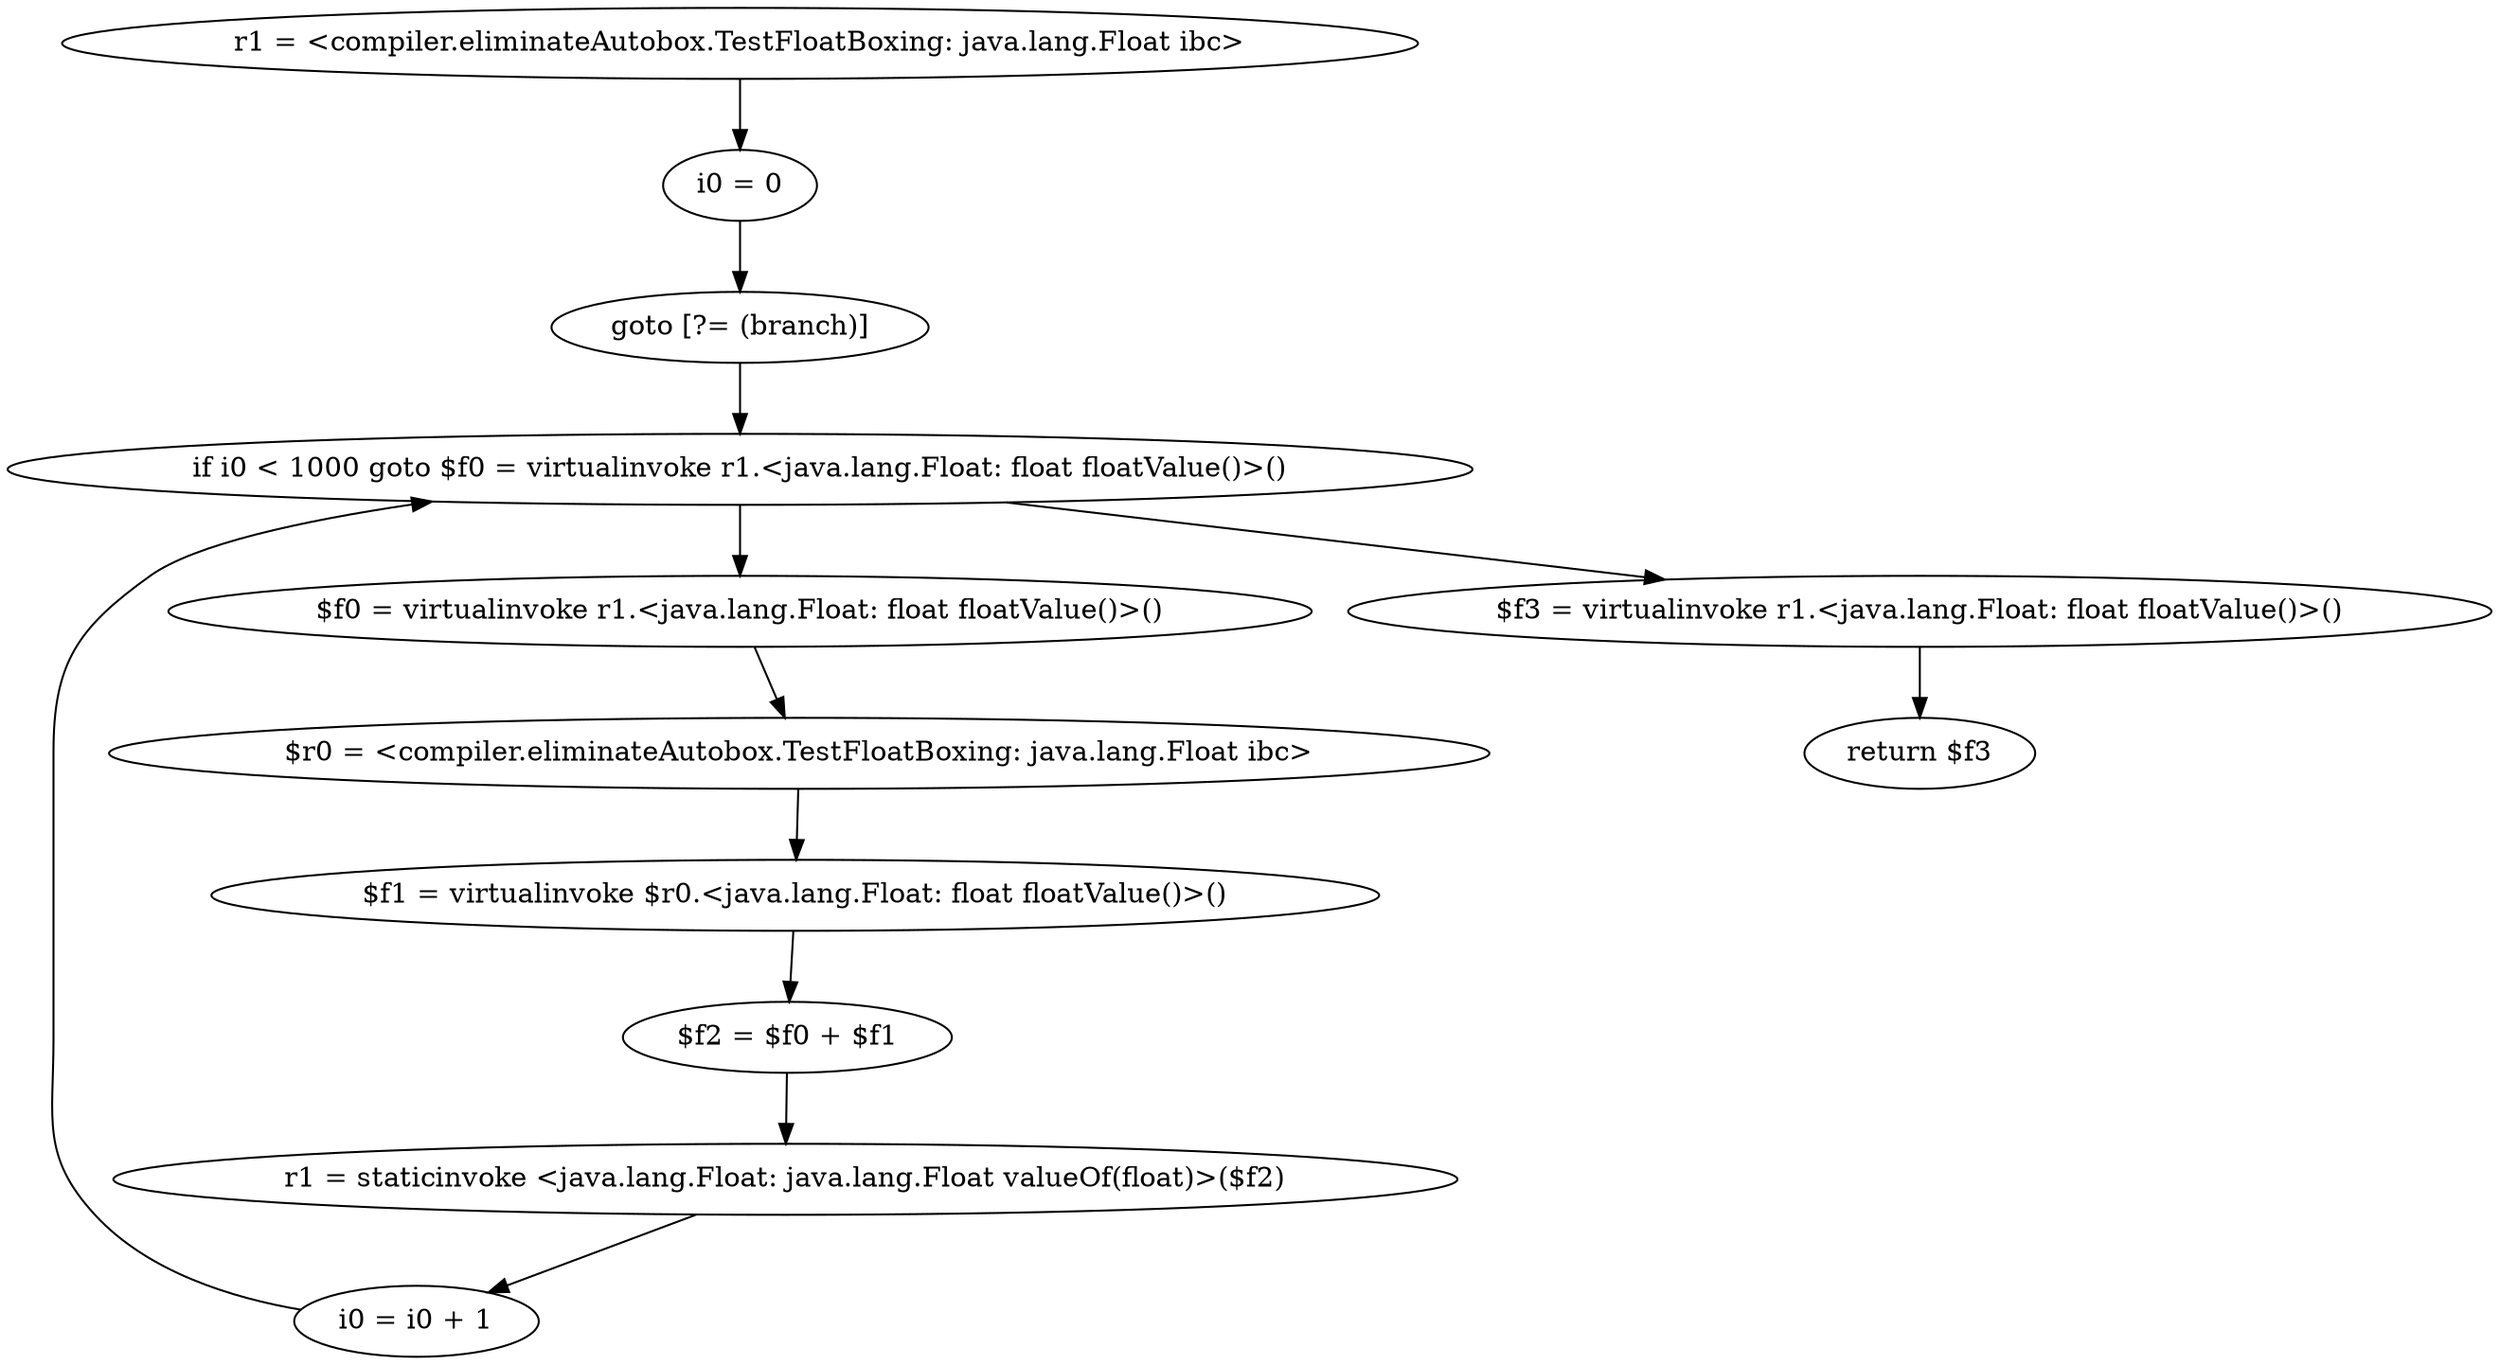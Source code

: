 digraph "unitGraph" {
    "r1 = <compiler.eliminateAutobox.TestFloatBoxing: java.lang.Float ibc>"
    "i0 = 0"
    "goto [?= (branch)]"
    "$f0 = virtualinvoke r1.<java.lang.Float: float floatValue()>()"
    "$r0 = <compiler.eliminateAutobox.TestFloatBoxing: java.lang.Float ibc>"
    "$f1 = virtualinvoke $r0.<java.lang.Float: float floatValue()>()"
    "$f2 = $f0 + $f1"
    "r1 = staticinvoke <java.lang.Float: java.lang.Float valueOf(float)>($f2)"
    "i0 = i0 + 1"
    "if i0 < 1000 goto $f0 = virtualinvoke r1.<java.lang.Float: float floatValue()>()"
    "$f3 = virtualinvoke r1.<java.lang.Float: float floatValue()>()"
    "return $f3"
    "r1 = <compiler.eliminateAutobox.TestFloatBoxing: java.lang.Float ibc>"->"i0 = 0";
    "i0 = 0"->"goto [?= (branch)]";
    "goto [?= (branch)]"->"if i0 < 1000 goto $f0 = virtualinvoke r1.<java.lang.Float: float floatValue()>()";
    "$f0 = virtualinvoke r1.<java.lang.Float: float floatValue()>()"->"$r0 = <compiler.eliminateAutobox.TestFloatBoxing: java.lang.Float ibc>";
    "$r0 = <compiler.eliminateAutobox.TestFloatBoxing: java.lang.Float ibc>"->"$f1 = virtualinvoke $r0.<java.lang.Float: float floatValue()>()";
    "$f1 = virtualinvoke $r0.<java.lang.Float: float floatValue()>()"->"$f2 = $f0 + $f1";
    "$f2 = $f0 + $f1"->"r1 = staticinvoke <java.lang.Float: java.lang.Float valueOf(float)>($f2)";
    "r1 = staticinvoke <java.lang.Float: java.lang.Float valueOf(float)>($f2)"->"i0 = i0 + 1";
    "i0 = i0 + 1"->"if i0 < 1000 goto $f0 = virtualinvoke r1.<java.lang.Float: float floatValue()>()";
    "if i0 < 1000 goto $f0 = virtualinvoke r1.<java.lang.Float: float floatValue()>()"->"$f3 = virtualinvoke r1.<java.lang.Float: float floatValue()>()";
    "if i0 < 1000 goto $f0 = virtualinvoke r1.<java.lang.Float: float floatValue()>()"->"$f0 = virtualinvoke r1.<java.lang.Float: float floatValue()>()";
    "$f3 = virtualinvoke r1.<java.lang.Float: float floatValue()>()"->"return $f3";
}
